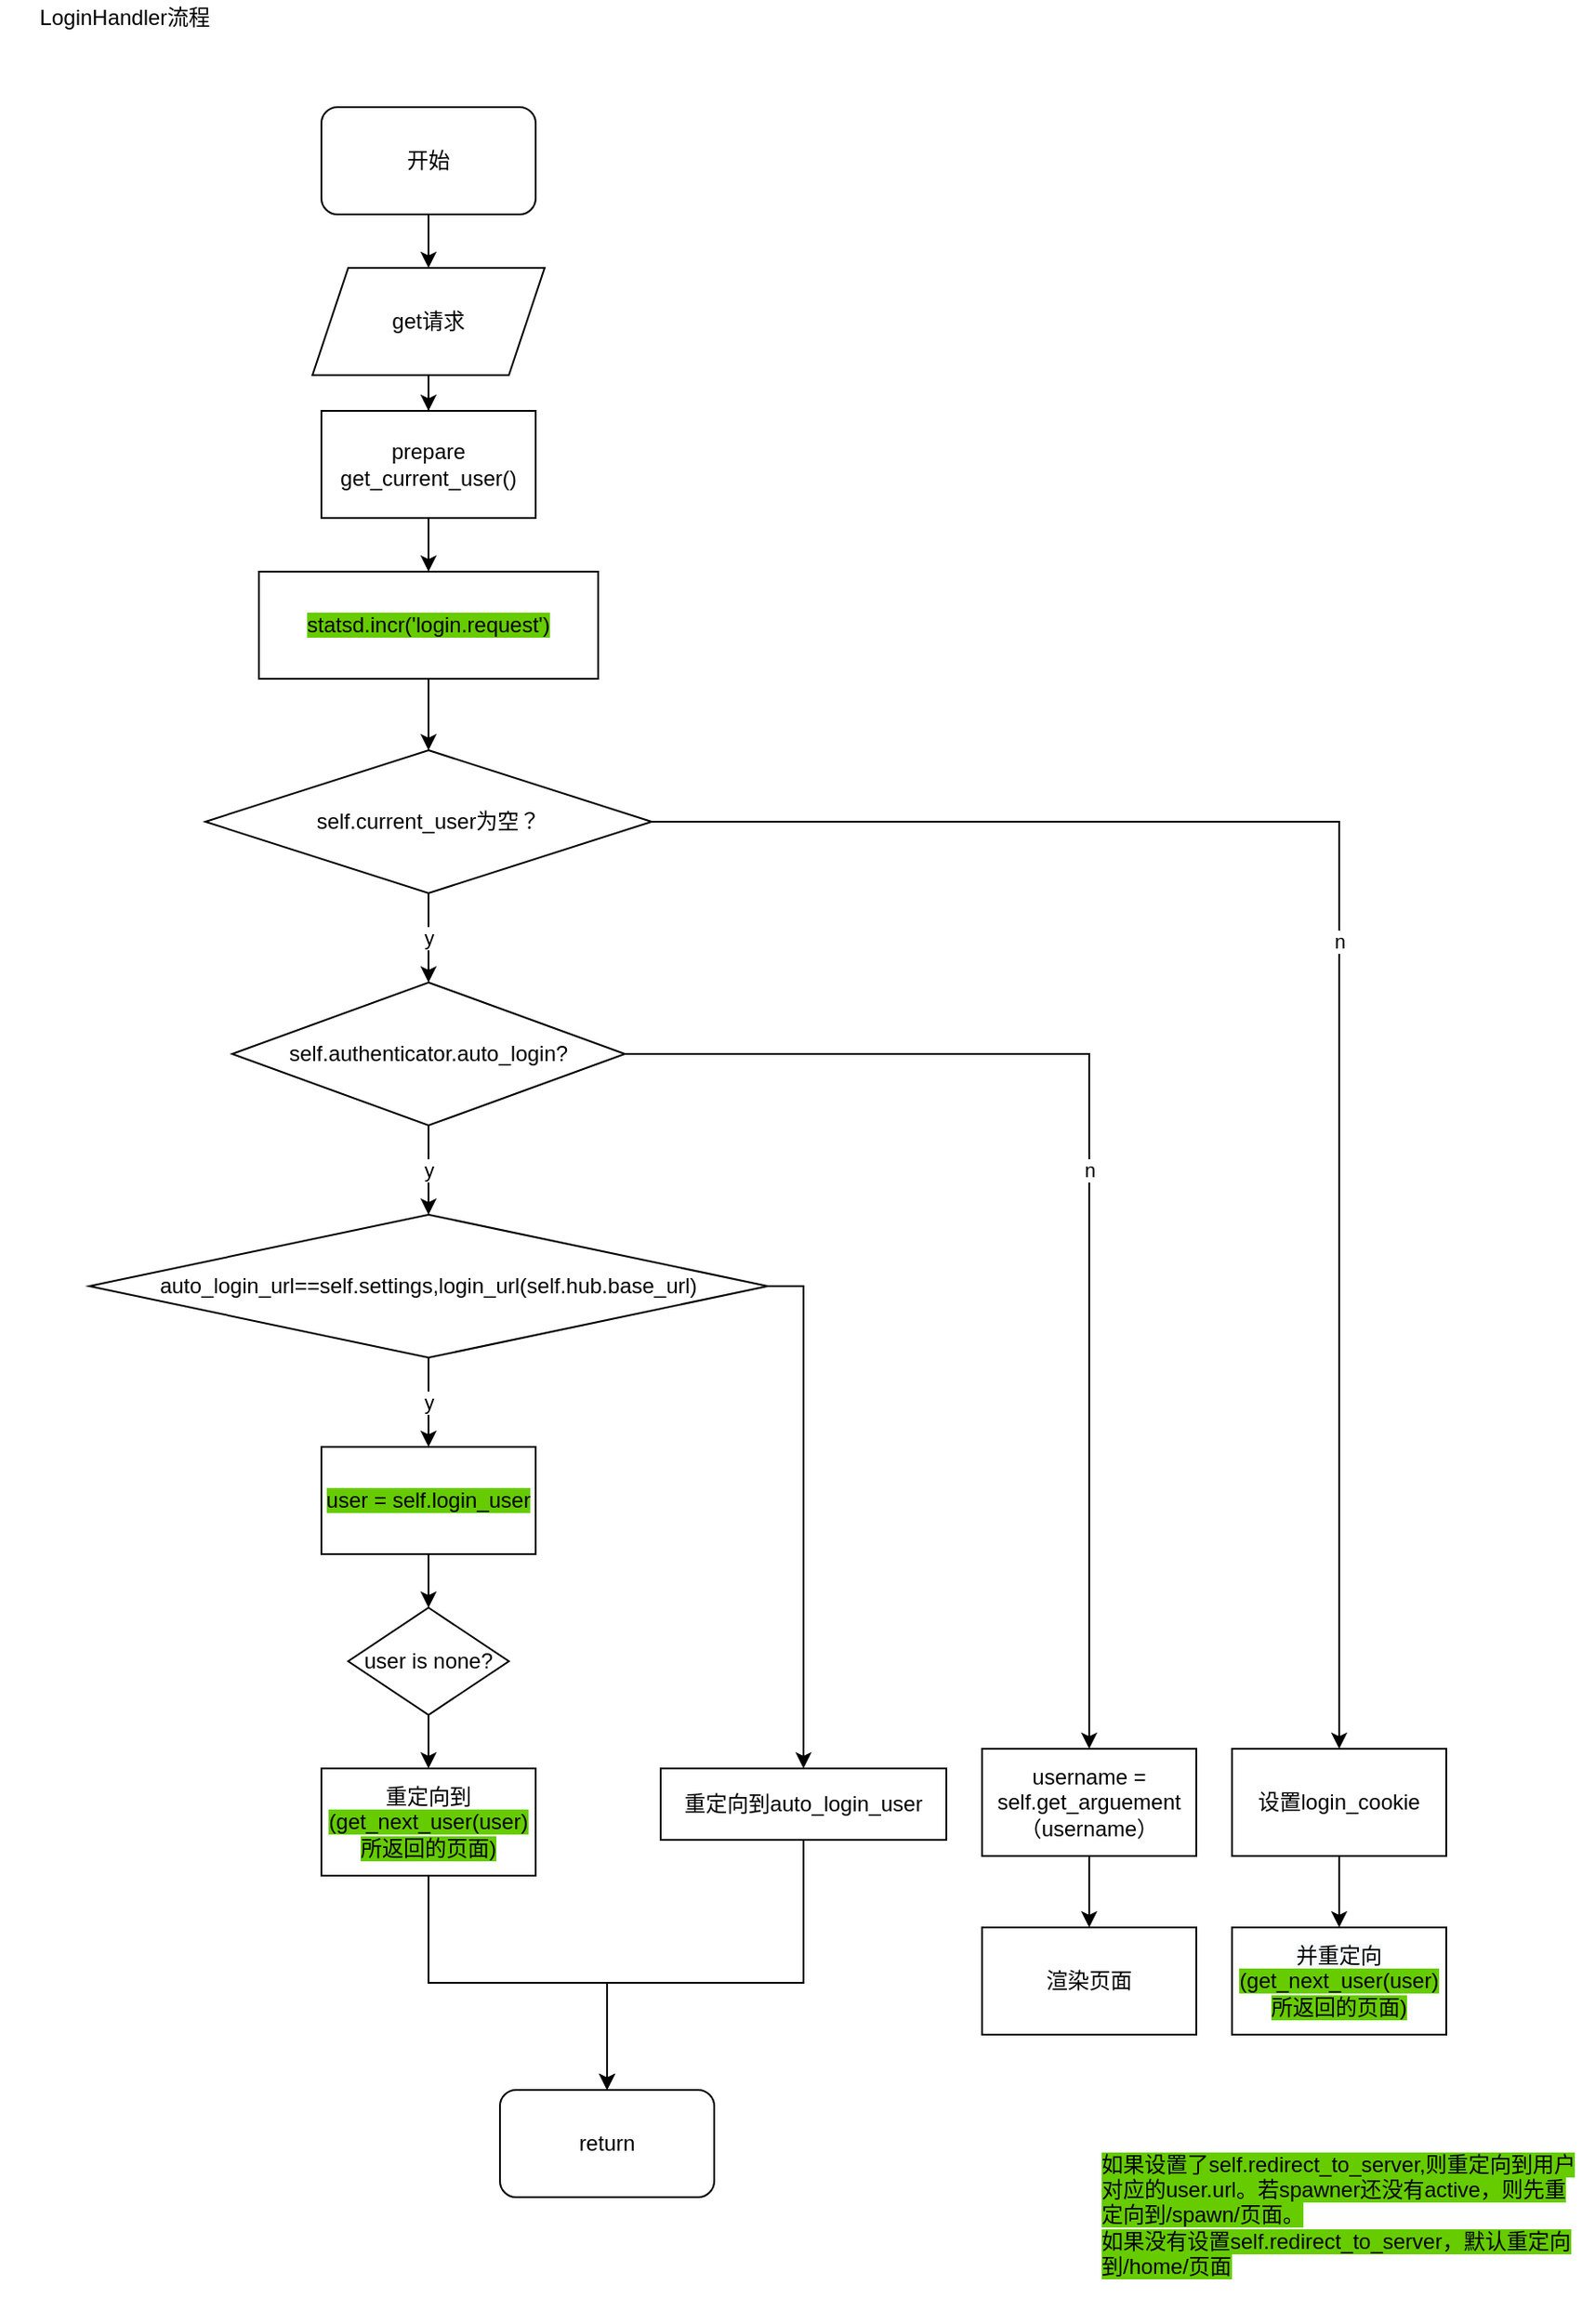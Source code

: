 <mxfile version="14.3.0" type="device"><diagram id="CjFie5dRa0RXhzX9j3AU" name="Page-1"><mxGraphModel dx="847" dy="598" grid="1" gridSize="10" guides="1" tooltips="1" connect="1" arrows="1" fold="1" page="1" pageScale="1" pageWidth="827" pageHeight="1169" math="0" shadow="0"><root><mxCell id="0"/><mxCell id="1" parent="0"/><mxCell id="NhPuQqBGKy9UN2cIUSP5-6" value="" style="edgeStyle=orthogonalEdgeStyle;rounded=0;orthogonalLoop=1;jettySize=auto;html=1;" edge="1" parent="1" source="NhPuQqBGKy9UN2cIUSP5-1" target="NhPuQqBGKy9UN2cIUSP5-3"><mxGeometry relative="1" as="geometry"/></mxCell><mxCell id="NhPuQqBGKy9UN2cIUSP5-1" value="开始" style="rounded=1;whiteSpace=wrap;html=1;" vertex="1" parent="1"><mxGeometry x="270" y="90" width="120" height="60" as="geometry"/></mxCell><mxCell id="NhPuQqBGKy9UN2cIUSP5-2" value="LoginHandler流程" style="text;html=1;strokeColor=none;fillColor=none;align=center;verticalAlign=middle;whiteSpace=wrap;rounded=0;" vertex="1" parent="1"><mxGeometry x="90" y="30" width="140" height="20" as="geometry"/></mxCell><mxCell id="NhPuQqBGKy9UN2cIUSP5-5" value="" style="edgeStyle=orthogonalEdgeStyle;rounded=0;orthogonalLoop=1;jettySize=auto;html=1;" edge="1" parent="1" source="NhPuQqBGKy9UN2cIUSP5-3" target="NhPuQqBGKy9UN2cIUSP5-4"><mxGeometry relative="1" as="geometry"/></mxCell><mxCell id="NhPuQqBGKy9UN2cIUSP5-3" value="get请求" style="shape=parallelogram;perimeter=parallelogramPerimeter;whiteSpace=wrap;html=1;fixedSize=1;" vertex="1" parent="1"><mxGeometry x="265" y="180" width="130" height="60" as="geometry"/></mxCell><mxCell id="NhPuQqBGKy9UN2cIUSP5-8" value="" style="edgeStyle=orthogonalEdgeStyle;rounded=0;orthogonalLoop=1;jettySize=auto;html=1;" edge="1" parent="1" source="NhPuQqBGKy9UN2cIUSP5-4" target="NhPuQqBGKy9UN2cIUSP5-7"><mxGeometry relative="1" as="geometry"/></mxCell><mxCell id="NhPuQqBGKy9UN2cIUSP5-4" value="prepare&lt;br&gt;get_current_user()" style="rounded=0;whiteSpace=wrap;html=1;" vertex="1" parent="1"><mxGeometry x="270" y="260" width="120" height="60" as="geometry"/></mxCell><mxCell id="NhPuQqBGKy9UN2cIUSP5-15" value="" style="edgeStyle=orthogonalEdgeStyle;rounded=0;orthogonalLoop=1;jettySize=auto;html=1;" edge="1" parent="1" source="NhPuQqBGKy9UN2cIUSP5-7" target="NhPuQqBGKy9UN2cIUSP5-10"><mxGeometry relative="1" as="geometry"/></mxCell><mxCell id="NhPuQqBGKy9UN2cIUSP5-7" value="&lt;span style=&quot;background-color: rgb(102 , 204 , 0)&quot;&gt;statsd.incr('login.request')&lt;/span&gt;" style="rounded=0;whiteSpace=wrap;html=1;" vertex="1" parent="1"><mxGeometry x="235" y="350" width="190" height="60" as="geometry"/></mxCell><mxCell id="NhPuQqBGKy9UN2cIUSP5-28" value="" style="edgeStyle=orthogonalEdgeStyle;rounded=0;orthogonalLoop=1;jettySize=auto;html=1;" edge="1" parent="1" source="NhPuQqBGKy9UN2cIUSP5-9" target="NhPuQqBGKy9UN2cIUSP5-27"><mxGeometry relative="1" as="geometry"/></mxCell><mxCell id="NhPuQqBGKy9UN2cIUSP5-9" value="设置login_cookie" style="rounded=0;whiteSpace=wrap;html=1;" vertex="1" parent="1"><mxGeometry x="780" y="1009" width="120" height="60" as="geometry"/></mxCell><mxCell id="NhPuQqBGKy9UN2cIUSP5-13" value="y" style="edgeStyle=orthogonalEdgeStyle;rounded=0;orthogonalLoop=1;jettySize=auto;html=1;" edge="1" parent="1" source="NhPuQqBGKy9UN2cIUSP5-10" target="NhPuQqBGKy9UN2cIUSP5-12"><mxGeometry relative="1" as="geometry"/></mxCell><mxCell id="NhPuQqBGKy9UN2cIUSP5-14" value="n" style="edgeStyle=orthogonalEdgeStyle;rounded=0;orthogonalLoop=1;jettySize=auto;html=1;" edge="1" parent="1" source="NhPuQqBGKy9UN2cIUSP5-10" target="NhPuQqBGKy9UN2cIUSP5-9"><mxGeometry relative="1" as="geometry"/></mxCell><mxCell id="NhPuQqBGKy9UN2cIUSP5-10" value="self.current_user为空？" style="rhombus;whiteSpace=wrap;html=1;" vertex="1" parent="1"><mxGeometry x="205" y="450" width="250" height="80" as="geometry"/></mxCell><mxCell id="NhPuQqBGKy9UN2cIUSP5-21" value="" style="edgeStyle=orthogonalEdgeStyle;rounded=0;orthogonalLoop=1;jettySize=auto;html=1;" edge="1" parent="1" source="NhPuQqBGKy9UN2cIUSP5-11" target="NhPuQqBGKy9UN2cIUSP5-18"><mxGeometry relative="1" as="geometry"/></mxCell><mxCell id="NhPuQqBGKy9UN2cIUSP5-11" value="&lt;span style=&quot;background-color: rgb(102 , 204 , 0)&quot;&gt;user = self.login_user&lt;/span&gt;" style="rounded=0;whiteSpace=wrap;html=1;" vertex="1" parent="1"><mxGeometry x="270" y="840" width="120" height="60" as="geometry"/></mxCell><mxCell id="NhPuQqBGKy9UN2cIUSP5-17" value="y" style="edgeStyle=orthogonalEdgeStyle;rounded=0;orthogonalLoop=1;jettySize=auto;html=1;" edge="1" parent="1" source="NhPuQqBGKy9UN2cIUSP5-12" target="NhPuQqBGKy9UN2cIUSP5-16"><mxGeometry relative="1" as="geometry"/></mxCell><mxCell id="NhPuQqBGKy9UN2cIUSP5-24" value="n" style="edgeStyle=orthogonalEdgeStyle;rounded=0;orthogonalLoop=1;jettySize=auto;html=1;" edge="1" parent="1" source="NhPuQqBGKy9UN2cIUSP5-12" target="NhPuQqBGKy9UN2cIUSP5-23"><mxGeometry relative="1" as="geometry"/></mxCell><mxCell id="NhPuQqBGKy9UN2cIUSP5-12" value="self.authenticator.auto_login?" style="rhombus;whiteSpace=wrap;html=1;" vertex="1" parent="1"><mxGeometry x="220" y="580" width="220" height="80" as="geometry"/></mxCell><mxCell id="NhPuQqBGKy9UN2cIUSP5-22" value="y" style="edgeStyle=orthogonalEdgeStyle;rounded=0;orthogonalLoop=1;jettySize=auto;html=1;" edge="1" parent="1" source="NhPuQqBGKy9UN2cIUSP5-16" target="NhPuQqBGKy9UN2cIUSP5-11"><mxGeometry relative="1" as="geometry"/></mxCell><mxCell id="NhPuQqBGKy9UN2cIUSP5-31" style="edgeStyle=orthogonalEdgeStyle;rounded=0;orthogonalLoop=1;jettySize=auto;html=1;exitX=1;exitY=0.5;exitDx=0;exitDy=0;entryX=0.5;entryY=0;entryDx=0;entryDy=0;" edge="1" parent="1" source="NhPuQqBGKy9UN2cIUSP5-16" target="NhPuQqBGKy9UN2cIUSP5-30"><mxGeometry relative="1" as="geometry"/></mxCell><mxCell id="NhPuQqBGKy9UN2cIUSP5-16" value="auto_login_url==self.settings,login_url(self.hub.base_url)" style="rhombus;whiteSpace=wrap;html=1;" vertex="1" parent="1"><mxGeometry x="140" y="710" width="380" height="80" as="geometry"/></mxCell><mxCell id="NhPuQqBGKy9UN2cIUSP5-20" value="" style="edgeStyle=orthogonalEdgeStyle;rounded=0;orthogonalLoop=1;jettySize=auto;html=1;" edge="1" parent="1" source="NhPuQqBGKy9UN2cIUSP5-18" target="NhPuQqBGKy9UN2cIUSP5-19"><mxGeometry relative="1" as="geometry"/></mxCell><mxCell id="NhPuQqBGKy9UN2cIUSP5-18" value="user is none?" style="rhombus;whiteSpace=wrap;html=1;" vertex="1" parent="1"><mxGeometry x="285" y="930" width="90" height="60" as="geometry"/></mxCell><mxCell id="NhPuQqBGKy9UN2cIUSP5-32" style="edgeStyle=orthogonalEdgeStyle;rounded=0;orthogonalLoop=1;jettySize=auto;html=1;" edge="1" parent="1" source="NhPuQqBGKy9UN2cIUSP5-19" target="NhPuQqBGKy9UN2cIUSP5-29"><mxGeometry relative="1" as="geometry"/></mxCell><mxCell id="NhPuQqBGKy9UN2cIUSP5-19" value="重定向到&lt;span style=&quot;background-color: rgb(102 , 204 , 0)&quot;&gt;(get_next_user(user)所返回的页面)&lt;/span&gt;" style="rounded=0;whiteSpace=wrap;html=1;" vertex="1" parent="1"><mxGeometry x="270" y="1020" width="120" height="60" as="geometry"/></mxCell><mxCell id="NhPuQqBGKy9UN2cIUSP5-26" value="" style="edgeStyle=orthogonalEdgeStyle;rounded=0;orthogonalLoop=1;jettySize=auto;html=1;" edge="1" parent="1" source="NhPuQqBGKy9UN2cIUSP5-23" target="NhPuQqBGKy9UN2cIUSP5-25"><mxGeometry relative="1" as="geometry"/></mxCell><mxCell id="NhPuQqBGKy9UN2cIUSP5-23" value="username = self.get_arguement（username）" style="whiteSpace=wrap;html=1;" vertex="1" parent="1"><mxGeometry x="640" y="1009" width="120" height="60" as="geometry"/></mxCell><mxCell id="NhPuQqBGKy9UN2cIUSP5-25" value="渲染页面" style="whiteSpace=wrap;html=1;" vertex="1" parent="1"><mxGeometry x="640" y="1109" width="120" height="60" as="geometry"/></mxCell><mxCell id="NhPuQqBGKy9UN2cIUSP5-27" value="&lt;span style=&quot;color: rgb(0 , 0 , 0) ; font-family: &amp;#34;helvetica&amp;#34; ; font-size: 12px ; font-style: normal ; font-weight: 400 ; letter-spacing: normal ; text-align: center ; text-indent: 0px ; text-transform: none ; word-spacing: 0px ; background-color: rgb(248 , 249 , 250) ; display: inline ; float: none&quot;&gt;并重定向&lt;/span&gt;&lt;span style=&quot;background-color: rgb(102 , 204 , 0)&quot;&gt;(get_next_user(user)所返回的页面)&lt;/span&gt;" style="rounded=0;whiteSpace=wrap;html=1;" vertex="1" parent="1"><mxGeometry x="780" y="1109" width="120" height="60" as="geometry"/></mxCell><mxCell id="NhPuQqBGKy9UN2cIUSP5-29" value="return" style="rounded=1;whiteSpace=wrap;html=1;" vertex="1" parent="1"><mxGeometry x="370" y="1200" width="120" height="60" as="geometry"/></mxCell><mxCell id="NhPuQqBGKy9UN2cIUSP5-33" style="edgeStyle=orthogonalEdgeStyle;rounded=0;orthogonalLoop=1;jettySize=auto;html=1;exitX=0.5;exitY=1;exitDx=0;exitDy=0;entryX=0.5;entryY=0;entryDx=0;entryDy=0;" edge="1" parent="1" source="NhPuQqBGKy9UN2cIUSP5-30" target="NhPuQqBGKy9UN2cIUSP5-29"><mxGeometry relative="1" as="geometry"><mxPoint x="450" y="1200" as="targetPoint"/><Array as="points"><mxPoint x="540" y="1140"/><mxPoint x="430" y="1140"/></Array></mxGeometry></mxCell><mxCell id="NhPuQqBGKy9UN2cIUSP5-30" value="重定向到auto_login_user" style="rounded=0;whiteSpace=wrap;html=1;" vertex="1" parent="1"><mxGeometry x="460" y="1020" width="160" height="40" as="geometry"/></mxCell><mxCell id="NhPuQqBGKy9UN2cIUSP5-34" value="&lt;span style=&quot;background-color: rgb(102 , 204 , 0)&quot;&gt;如果设置了self.redirect_to_server,则重定向到用户对应的user.url。若spawner还没有active，则先重定向到/spawn/页面。&lt;br&gt;如果没有设置self.redirect_to_server，默认重定向到/home/页面&lt;/span&gt;" style="text;html=1;strokeColor=none;fillColor=none;align=left;verticalAlign=middle;whiteSpace=wrap;rounded=0;" vertex="1" parent="1"><mxGeometry x="705" y="1210" width="270" height="120" as="geometry"/></mxCell></root></mxGraphModel></diagram></mxfile>